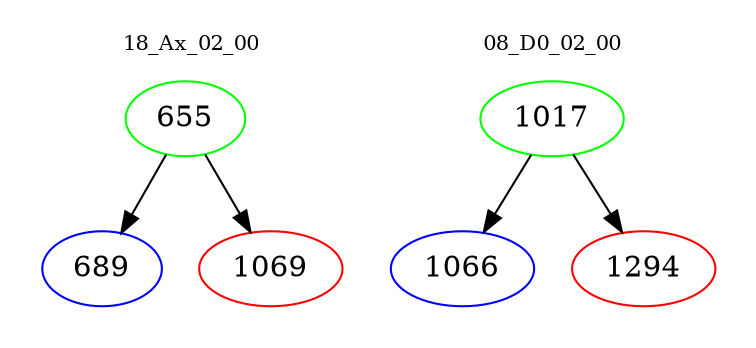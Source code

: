 digraph{
subgraph cluster_0 {
color = white
label = "18_Ax_02_00";
fontsize=10;
T0_655 [label="655", color="green"]
T0_655 -> T0_689 [color="black"]
T0_689 [label="689", color="blue"]
T0_655 -> T0_1069 [color="black"]
T0_1069 [label="1069", color="red"]
}
subgraph cluster_1 {
color = white
label = "08_D0_02_00";
fontsize=10;
T1_1017 [label="1017", color="green"]
T1_1017 -> T1_1066 [color="black"]
T1_1066 [label="1066", color="blue"]
T1_1017 -> T1_1294 [color="black"]
T1_1294 [label="1294", color="red"]
}
}
